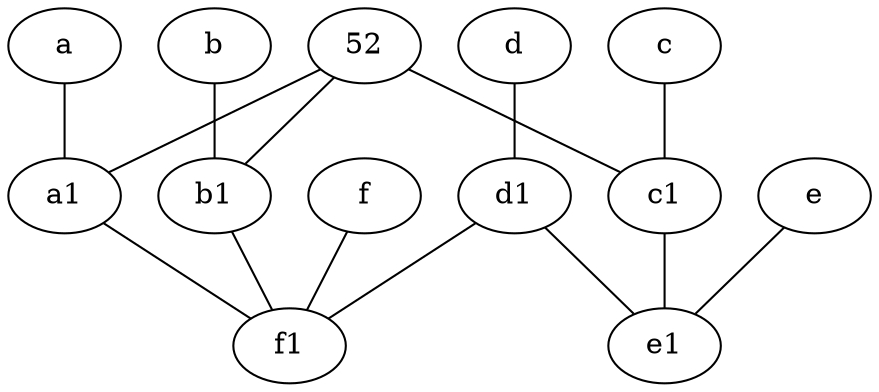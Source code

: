 graph {
	node [labelfontsize=50]
	52 [labelfontsize=50]
	a1 [labelfontsize=50 pos="8,3!"]
	e1 [labelfontsize=50 pos="7,7!"]
	b1 [labelfontsize=50 pos="9,4!"]
	c [labelfontsize=50 pos="4.5,2!"]
	c1 [labelfontsize=50 pos="4.5,3!"]
	e [labelfontsize=50 pos="7,9!"]
	f [labelfontsize=50 pos="3,9!"]
	d1 [labelfontsize=50 pos="3,5!"]
	d [labelfontsize=50 pos="2,5!"]
	b [labelfontsize=50 pos="10,4!"]
	f1 [labelfontsize=50 pos="3,8!"]
	a [labelfontsize=50 pos="8,2!"]
	52 -- a1
	b1 -- f1
	a1 -- f1
	d -- d1
	b -- b1
	f -- f1
	e -- e1
	d1 -- e1
	c -- c1
	52 -- c1
	a -- a1
	c1 -- e1
	52 -- b1
	d1 -- f1
}

